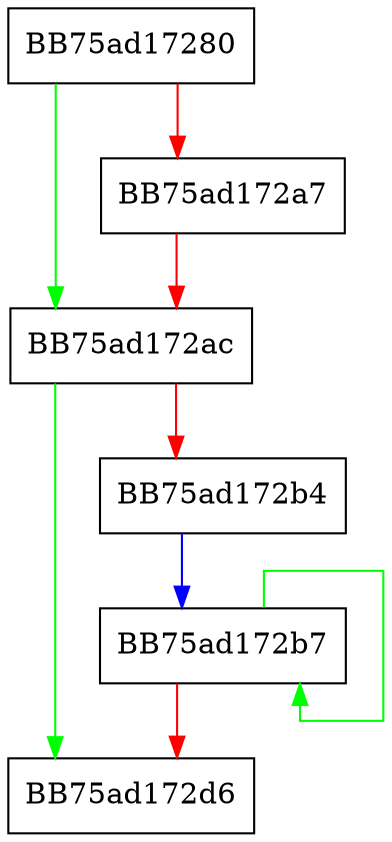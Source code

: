 digraph Decrypt {
  node [shape="box"];
  graph [splines=ortho];
  BB75ad17280 -> BB75ad172ac [color="green"];
  BB75ad17280 -> BB75ad172a7 [color="red"];
  BB75ad172a7 -> BB75ad172ac [color="red"];
  BB75ad172ac -> BB75ad172d6 [color="green"];
  BB75ad172ac -> BB75ad172b4 [color="red"];
  BB75ad172b4 -> BB75ad172b7 [color="blue"];
  BB75ad172b7 -> BB75ad172b7 [color="green"];
  BB75ad172b7 -> BB75ad172d6 [color="red"];
}